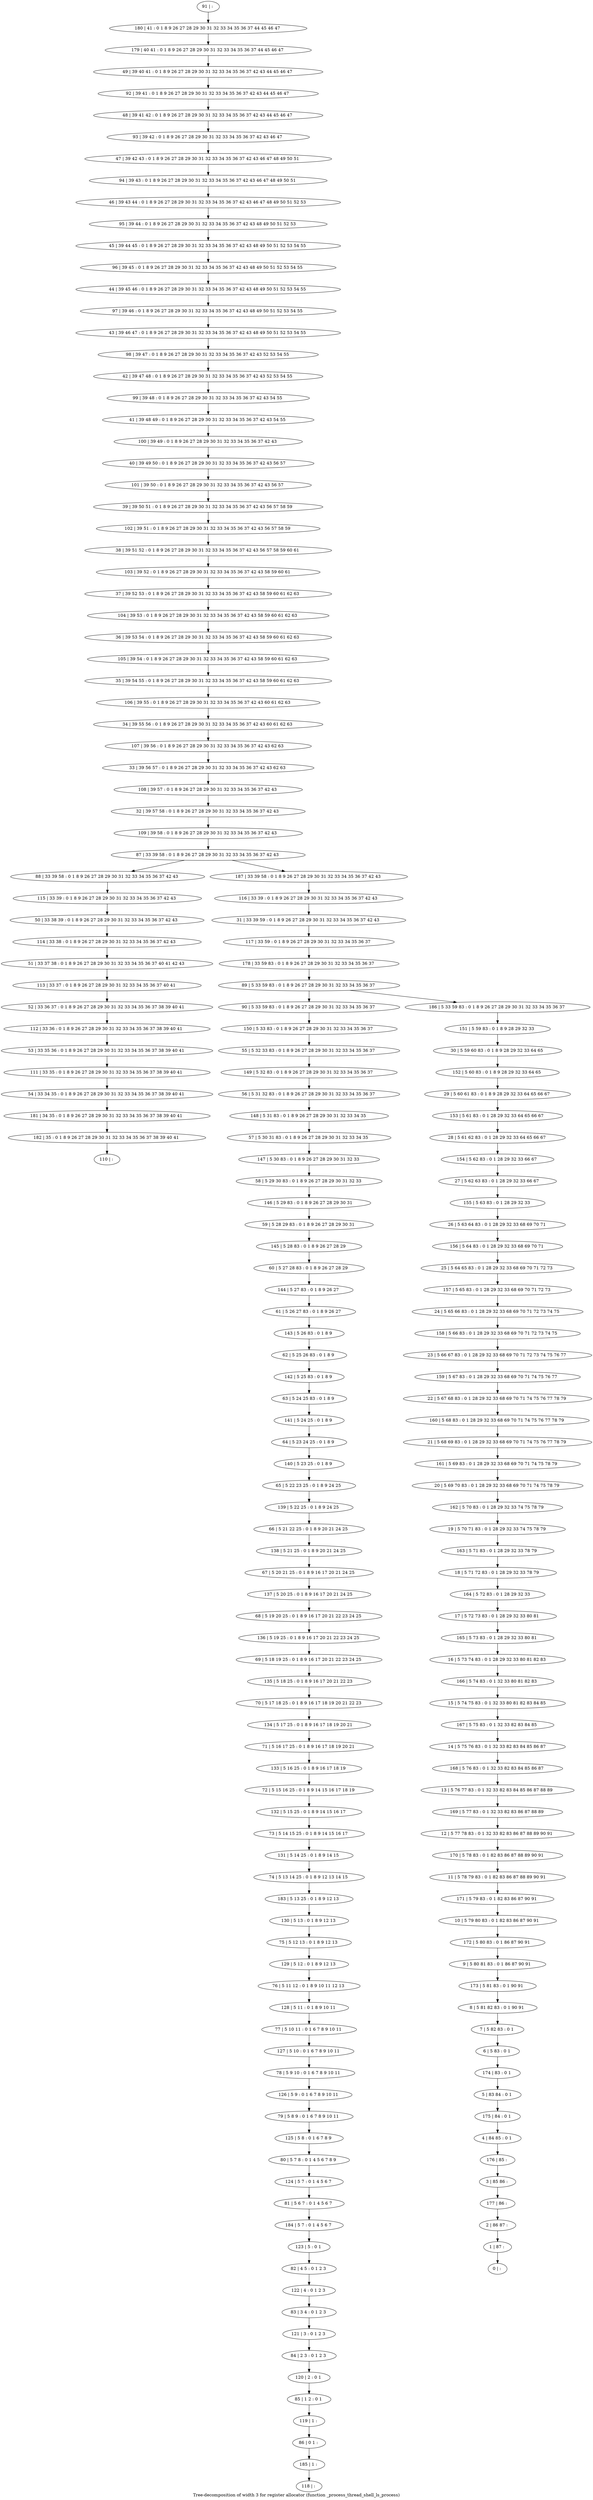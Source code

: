 digraph G {
graph [label="Tree-decomposition of width 3 for register allocator (function _process_thread_shell_ls_process)"]
0[label="0 | : "];
1[label="1 | 87 : "];
2[label="2 | 86 87 : "];
3[label="3 | 85 86 : "];
4[label="4 | 84 85 : 0 1 "];
5[label="5 | 83 84 : 0 1 "];
6[label="6 | 5 83 : 0 1 "];
7[label="7 | 5 82 83 : 0 1 "];
8[label="8 | 5 81 82 83 : 0 1 90 91 "];
9[label="9 | 5 80 81 83 : 0 1 86 87 90 91 "];
10[label="10 | 5 79 80 83 : 0 1 82 83 86 87 90 91 "];
11[label="11 | 5 78 79 83 : 0 1 82 83 86 87 88 89 90 91 "];
12[label="12 | 5 77 78 83 : 0 1 32 33 82 83 86 87 88 89 90 91 "];
13[label="13 | 5 76 77 83 : 0 1 32 33 82 83 84 85 86 87 88 89 "];
14[label="14 | 5 75 76 83 : 0 1 32 33 82 83 84 85 86 87 "];
15[label="15 | 5 74 75 83 : 0 1 32 33 80 81 82 83 84 85 "];
16[label="16 | 5 73 74 83 : 0 1 28 29 32 33 80 81 82 83 "];
17[label="17 | 5 72 73 83 : 0 1 28 29 32 33 80 81 "];
18[label="18 | 5 71 72 83 : 0 1 28 29 32 33 78 79 "];
19[label="19 | 5 70 71 83 : 0 1 28 29 32 33 74 75 78 79 "];
20[label="20 | 5 69 70 83 : 0 1 28 29 32 33 68 69 70 71 74 75 78 79 "];
21[label="21 | 5 68 69 83 : 0 1 28 29 32 33 68 69 70 71 74 75 76 77 78 79 "];
22[label="22 | 5 67 68 83 : 0 1 28 29 32 33 68 69 70 71 74 75 76 77 78 79 "];
23[label="23 | 5 66 67 83 : 0 1 28 29 32 33 68 69 70 71 72 73 74 75 76 77 "];
24[label="24 | 5 65 66 83 : 0 1 28 29 32 33 68 69 70 71 72 73 74 75 "];
25[label="25 | 5 64 65 83 : 0 1 28 29 32 33 68 69 70 71 72 73 "];
26[label="26 | 5 63 64 83 : 0 1 28 29 32 33 68 69 70 71 "];
27[label="27 | 5 62 63 83 : 0 1 28 29 32 33 66 67 "];
28[label="28 | 5 61 62 83 : 0 1 28 29 32 33 64 65 66 67 "];
29[label="29 | 5 60 61 83 : 0 1 8 9 28 29 32 33 64 65 66 67 "];
30[label="30 | 5 59 60 83 : 0 1 8 9 28 29 32 33 64 65 "];
31[label="31 | 33 39 59 : 0 1 8 9 26 27 28 29 30 31 32 33 34 35 36 37 42 43 "];
32[label="32 | 39 57 58 : 0 1 8 9 26 27 28 29 30 31 32 33 34 35 36 37 42 43 "];
33[label="33 | 39 56 57 : 0 1 8 9 26 27 28 29 30 31 32 33 34 35 36 37 42 43 62 63 "];
34[label="34 | 39 55 56 : 0 1 8 9 26 27 28 29 30 31 32 33 34 35 36 37 42 43 60 61 62 63 "];
35[label="35 | 39 54 55 : 0 1 8 9 26 27 28 29 30 31 32 33 34 35 36 37 42 43 58 59 60 61 62 63 "];
36[label="36 | 39 53 54 : 0 1 8 9 26 27 28 29 30 31 32 33 34 35 36 37 42 43 58 59 60 61 62 63 "];
37[label="37 | 39 52 53 : 0 1 8 9 26 27 28 29 30 31 32 33 34 35 36 37 42 43 58 59 60 61 62 63 "];
38[label="38 | 39 51 52 : 0 1 8 9 26 27 28 29 30 31 32 33 34 35 36 37 42 43 56 57 58 59 60 61 "];
39[label="39 | 39 50 51 : 0 1 8 9 26 27 28 29 30 31 32 33 34 35 36 37 42 43 56 57 58 59 "];
40[label="40 | 39 49 50 : 0 1 8 9 26 27 28 29 30 31 32 33 34 35 36 37 42 43 56 57 "];
41[label="41 | 39 48 49 : 0 1 8 9 26 27 28 29 30 31 32 33 34 35 36 37 42 43 54 55 "];
42[label="42 | 39 47 48 : 0 1 8 9 26 27 28 29 30 31 32 33 34 35 36 37 42 43 52 53 54 55 "];
43[label="43 | 39 46 47 : 0 1 8 9 26 27 28 29 30 31 32 33 34 35 36 37 42 43 48 49 50 51 52 53 54 55 "];
44[label="44 | 39 45 46 : 0 1 8 9 26 27 28 29 30 31 32 33 34 35 36 37 42 43 48 49 50 51 52 53 54 55 "];
45[label="45 | 39 44 45 : 0 1 8 9 26 27 28 29 30 31 32 33 34 35 36 37 42 43 48 49 50 51 52 53 54 55 "];
46[label="46 | 39 43 44 : 0 1 8 9 26 27 28 29 30 31 32 33 34 35 36 37 42 43 46 47 48 49 50 51 52 53 "];
47[label="47 | 39 42 43 : 0 1 8 9 26 27 28 29 30 31 32 33 34 35 36 37 42 43 46 47 48 49 50 51 "];
48[label="48 | 39 41 42 : 0 1 8 9 26 27 28 29 30 31 32 33 34 35 36 37 42 43 44 45 46 47 "];
49[label="49 | 39 40 41 : 0 1 8 9 26 27 28 29 30 31 32 33 34 35 36 37 42 43 44 45 46 47 "];
50[label="50 | 33 38 39 : 0 1 8 9 26 27 28 29 30 31 32 33 34 35 36 37 42 43 "];
51[label="51 | 33 37 38 : 0 1 8 9 26 27 28 29 30 31 32 33 34 35 36 37 40 41 42 43 "];
52[label="52 | 33 36 37 : 0 1 8 9 26 27 28 29 30 31 32 33 34 35 36 37 38 39 40 41 "];
53[label="53 | 33 35 36 : 0 1 8 9 26 27 28 29 30 31 32 33 34 35 36 37 38 39 40 41 "];
54[label="54 | 33 34 35 : 0 1 8 9 26 27 28 29 30 31 32 33 34 35 36 37 38 39 40 41 "];
55[label="55 | 5 32 33 83 : 0 1 8 9 26 27 28 29 30 31 32 33 34 35 36 37 "];
56[label="56 | 5 31 32 83 : 0 1 8 9 26 27 28 29 30 31 32 33 34 35 36 37 "];
57[label="57 | 5 30 31 83 : 0 1 8 9 26 27 28 29 30 31 32 33 34 35 "];
58[label="58 | 5 29 30 83 : 0 1 8 9 26 27 28 29 30 31 32 33 "];
59[label="59 | 5 28 29 83 : 0 1 8 9 26 27 28 29 30 31 "];
60[label="60 | 5 27 28 83 : 0 1 8 9 26 27 28 29 "];
61[label="61 | 5 26 27 83 : 0 1 8 9 26 27 "];
62[label="62 | 5 25 26 83 : 0 1 8 9 "];
63[label="63 | 5 24 25 83 : 0 1 8 9 "];
64[label="64 | 5 23 24 25 : 0 1 8 9 "];
65[label="65 | 5 22 23 25 : 0 1 8 9 24 25 "];
66[label="66 | 5 21 22 25 : 0 1 8 9 20 21 24 25 "];
67[label="67 | 5 20 21 25 : 0 1 8 9 16 17 20 21 24 25 "];
68[label="68 | 5 19 20 25 : 0 1 8 9 16 17 20 21 22 23 24 25 "];
69[label="69 | 5 18 19 25 : 0 1 8 9 16 17 20 21 22 23 24 25 "];
70[label="70 | 5 17 18 25 : 0 1 8 9 16 17 18 19 20 21 22 23 "];
71[label="71 | 5 16 17 25 : 0 1 8 9 16 17 18 19 20 21 "];
72[label="72 | 5 15 16 25 : 0 1 8 9 14 15 16 17 18 19 "];
73[label="73 | 5 14 15 25 : 0 1 8 9 14 15 16 17 "];
74[label="74 | 5 13 14 25 : 0 1 8 9 12 13 14 15 "];
75[label="75 | 5 12 13 : 0 1 8 9 12 13 "];
76[label="76 | 5 11 12 : 0 1 8 9 10 11 12 13 "];
77[label="77 | 5 10 11 : 0 1 6 7 8 9 10 11 "];
78[label="78 | 5 9 10 : 0 1 6 7 8 9 10 11 "];
79[label="79 | 5 8 9 : 0 1 6 7 8 9 10 11 "];
80[label="80 | 5 7 8 : 0 1 4 5 6 7 8 9 "];
81[label="81 | 5 6 7 : 0 1 4 5 6 7 "];
82[label="82 | 4 5 : 0 1 2 3 "];
83[label="83 | 3 4 : 0 1 2 3 "];
84[label="84 | 2 3 : 0 1 2 3 "];
85[label="85 | 1 2 : 0 1 "];
86[label="86 | 0 1 : "];
87[label="87 | 33 39 58 : 0 1 8 9 26 27 28 29 30 31 32 33 34 35 36 37 42 43 "];
88[label="88 | 33 39 58 : 0 1 8 9 26 27 28 29 30 31 32 33 34 35 36 37 42 43 "];
89[label="89 | 5 33 59 83 : 0 1 8 9 26 27 28 29 30 31 32 33 34 35 36 37 "];
90[label="90 | 5 33 59 83 : 0 1 8 9 26 27 28 29 30 31 32 33 34 35 36 37 "];
91[label="91 | : "];
92[label="92 | 39 41 : 0 1 8 9 26 27 28 29 30 31 32 33 34 35 36 37 42 43 44 45 46 47 "];
93[label="93 | 39 42 : 0 1 8 9 26 27 28 29 30 31 32 33 34 35 36 37 42 43 46 47 "];
94[label="94 | 39 43 : 0 1 8 9 26 27 28 29 30 31 32 33 34 35 36 37 42 43 46 47 48 49 50 51 "];
95[label="95 | 39 44 : 0 1 8 9 26 27 28 29 30 31 32 33 34 35 36 37 42 43 48 49 50 51 52 53 "];
96[label="96 | 39 45 : 0 1 8 9 26 27 28 29 30 31 32 33 34 35 36 37 42 43 48 49 50 51 52 53 54 55 "];
97[label="97 | 39 46 : 0 1 8 9 26 27 28 29 30 31 32 33 34 35 36 37 42 43 48 49 50 51 52 53 54 55 "];
98[label="98 | 39 47 : 0 1 8 9 26 27 28 29 30 31 32 33 34 35 36 37 42 43 52 53 54 55 "];
99[label="99 | 39 48 : 0 1 8 9 26 27 28 29 30 31 32 33 34 35 36 37 42 43 54 55 "];
100[label="100 | 39 49 : 0 1 8 9 26 27 28 29 30 31 32 33 34 35 36 37 42 43 "];
101[label="101 | 39 50 : 0 1 8 9 26 27 28 29 30 31 32 33 34 35 36 37 42 43 56 57 "];
102[label="102 | 39 51 : 0 1 8 9 26 27 28 29 30 31 32 33 34 35 36 37 42 43 56 57 58 59 "];
103[label="103 | 39 52 : 0 1 8 9 26 27 28 29 30 31 32 33 34 35 36 37 42 43 58 59 60 61 "];
104[label="104 | 39 53 : 0 1 8 9 26 27 28 29 30 31 32 33 34 35 36 37 42 43 58 59 60 61 62 63 "];
105[label="105 | 39 54 : 0 1 8 9 26 27 28 29 30 31 32 33 34 35 36 37 42 43 58 59 60 61 62 63 "];
106[label="106 | 39 55 : 0 1 8 9 26 27 28 29 30 31 32 33 34 35 36 37 42 43 60 61 62 63 "];
107[label="107 | 39 56 : 0 1 8 9 26 27 28 29 30 31 32 33 34 35 36 37 42 43 62 63 "];
108[label="108 | 39 57 : 0 1 8 9 26 27 28 29 30 31 32 33 34 35 36 37 42 43 "];
109[label="109 | 39 58 : 0 1 8 9 26 27 28 29 30 31 32 33 34 35 36 37 42 43 "];
110[label="110 | : "];
111[label="111 | 33 35 : 0 1 8 9 26 27 28 29 30 31 32 33 34 35 36 37 38 39 40 41 "];
112[label="112 | 33 36 : 0 1 8 9 26 27 28 29 30 31 32 33 34 35 36 37 38 39 40 41 "];
113[label="113 | 33 37 : 0 1 8 9 26 27 28 29 30 31 32 33 34 35 36 37 40 41 "];
114[label="114 | 33 38 : 0 1 8 9 26 27 28 29 30 31 32 33 34 35 36 37 42 43 "];
115[label="115 | 33 39 : 0 1 8 9 26 27 28 29 30 31 32 33 34 35 36 37 42 43 "];
116[label="116 | 33 39 : 0 1 8 9 26 27 28 29 30 31 32 33 34 35 36 37 42 43 "];
117[label="117 | 33 59 : 0 1 8 9 26 27 28 29 30 31 32 33 34 35 36 37 "];
118[label="118 | : "];
119[label="119 | 1 : "];
120[label="120 | 2 : 0 1 "];
121[label="121 | 3 : 0 1 2 3 "];
122[label="122 | 4 : 0 1 2 3 "];
123[label="123 | 5 : 0 1 "];
124[label="124 | 5 7 : 0 1 4 5 6 7 "];
125[label="125 | 5 8 : 0 1 6 7 8 9 "];
126[label="126 | 5 9 : 0 1 6 7 8 9 10 11 "];
127[label="127 | 5 10 : 0 1 6 7 8 9 10 11 "];
128[label="128 | 5 11 : 0 1 8 9 10 11 "];
129[label="129 | 5 12 : 0 1 8 9 12 13 "];
130[label="130 | 5 13 : 0 1 8 9 12 13 "];
131[label="131 | 5 14 25 : 0 1 8 9 14 15 "];
132[label="132 | 5 15 25 : 0 1 8 9 14 15 16 17 "];
133[label="133 | 5 16 25 : 0 1 8 9 16 17 18 19 "];
134[label="134 | 5 17 25 : 0 1 8 9 16 17 18 19 20 21 "];
135[label="135 | 5 18 25 : 0 1 8 9 16 17 20 21 22 23 "];
136[label="136 | 5 19 25 : 0 1 8 9 16 17 20 21 22 23 24 25 "];
137[label="137 | 5 20 25 : 0 1 8 9 16 17 20 21 24 25 "];
138[label="138 | 5 21 25 : 0 1 8 9 20 21 24 25 "];
139[label="139 | 5 22 25 : 0 1 8 9 24 25 "];
140[label="140 | 5 23 25 : 0 1 8 9 "];
141[label="141 | 5 24 25 : 0 1 8 9 "];
142[label="142 | 5 25 83 : 0 1 8 9 "];
143[label="143 | 5 26 83 : 0 1 8 9 "];
144[label="144 | 5 27 83 : 0 1 8 9 26 27 "];
145[label="145 | 5 28 83 : 0 1 8 9 26 27 28 29 "];
146[label="146 | 5 29 83 : 0 1 8 9 26 27 28 29 30 31 "];
147[label="147 | 5 30 83 : 0 1 8 9 26 27 28 29 30 31 32 33 "];
148[label="148 | 5 31 83 : 0 1 8 9 26 27 28 29 30 31 32 33 34 35 "];
149[label="149 | 5 32 83 : 0 1 8 9 26 27 28 29 30 31 32 33 34 35 36 37 "];
150[label="150 | 5 33 83 : 0 1 8 9 26 27 28 29 30 31 32 33 34 35 36 37 "];
151[label="151 | 5 59 83 : 0 1 8 9 28 29 32 33 "];
152[label="152 | 5 60 83 : 0 1 8 9 28 29 32 33 64 65 "];
153[label="153 | 5 61 83 : 0 1 28 29 32 33 64 65 66 67 "];
154[label="154 | 5 62 83 : 0 1 28 29 32 33 66 67 "];
155[label="155 | 5 63 83 : 0 1 28 29 32 33 "];
156[label="156 | 5 64 83 : 0 1 28 29 32 33 68 69 70 71 "];
157[label="157 | 5 65 83 : 0 1 28 29 32 33 68 69 70 71 72 73 "];
158[label="158 | 5 66 83 : 0 1 28 29 32 33 68 69 70 71 72 73 74 75 "];
159[label="159 | 5 67 83 : 0 1 28 29 32 33 68 69 70 71 74 75 76 77 "];
160[label="160 | 5 68 83 : 0 1 28 29 32 33 68 69 70 71 74 75 76 77 78 79 "];
161[label="161 | 5 69 83 : 0 1 28 29 32 33 68 69 70 71 74 75 78 79 "];
162[label="162 | 5 70 83 : 0 1 28 29 32 33 74 75 78 79 "];
163[label="163 | 5 71 83 : 0 1 28 29 32 33 78 79 "];
164[label="164 | 5 72 83 : 0 1 28 29 32 33 "];
165[label="165 | 5 73 83 : 0 1 28 29 32 33 80 81 "];
166[label="166 | 5 74 83 : 0 1 32 33 80 81 82 83 "];
167[label="167 | 5 75 83 : 0 1 32 33 82 83 84 85 "];
168[label="168 | 5 76 83 : 0 1 32 33 82 83 84 85 86 87 "];
169[label="169 | 5 77 83 : 0 1 32 33 82 83 86 87 88 89 "];
170[label="170 | 5 78 83 : 0 1 82 83 86 87 88 89 90 91 "];
171[label="171 | 5 79 83 : 0 1 82 83 86 87 90 91 "];
172[label="172 | 5 80 83 : 0 1 86 87 90 91 "];
173[label="173 | 5 81 83 : 0 1 90 91 "];
174[label="174 | 83 : 0 1 "];
175[label="175 | 84 : 0 1 "];
176[label="176 | 85 : "];
177[label="177 | 86 : "];
178[label="178 | 33 59 83 : 0 1 8 9 26 27 28 29 30 31 32 33 34 35 36 37 "];
179[label="179 | 40 41 : 0 1 8 9 26 27 28 29 30 31 32 33 34 35 36 37 44 45 46 47 "];
180[label="180 | 41 : 0 1 8 9 26 27 28 29 30 31 32 33 34 35 36 37 44 45 46 47 "];
181[label="181 | 34 35 : 0 1 8 9 26 27 28 29 30 31 32 33 34 35 36 37 38 39 40 41 "];
182[label="182 | 35 : 0 1 8 9 26 27 28 29 30 31 32 33 34 35 36 37 38 39 40 41 "];
183[label="183 | 5 13 25 : 0 1 8 9 12 13 "];
184[label="184 | 5 7 : 0 1 4 5 6 7 "];
185[label="185 | 1 : "];
186[label="186 | 5 33 59 83 : 0 1 8 9 26 27 28 29 30 31 32 33 34 35 36 37 "];
187[label="187 | 33 39 58 : 0 1 8 9 26 27 28 29 30 31 32 33 34 35 36 37 42 43 "];
111->54 ;
53->111 ;
112->53 ;
52->112 ;
113->52 ;
51->113 ;
114->51 ;
50->114 ;
115->50 ;
88->115 ;
119->86 ;
85->119 ;
120->85 ;
84->120 ;
121->84 ;
83->121 ;
122->83 ;
82->122 ;
123->82 ;
124->81 ;
80->124 ;
125->80 ;
79->125 ;
126->79 ;
78->126 ;
127->78 ;
77->127 ;
128->77 ;
76->128 ;
129->76 ;
75->129 ;
130->75 ;
131->74 ;
73->131 ;
132->73 ;
72->132 ;
133->72 ;
71->133 ;
134->71 ;
70->134 ;
135->70 ;
69->135 ;
136->69 ;
68->136 ;
137->68 ;
67->137 ;
138->67 ;
66->138 ;
139->66 ;
65->139 ;
140->65 ;
64->140 ;
141->64 ;
63->141 ;
142->63 ;
62->142 ;
143->62 ;
61->143 ;
144->61 ;
60->144 ;
145->60 ;
59->145 ;
146->59 ;
58->146 ;
147->58 ;
57->147 ;
148->57 ;
56->148 ;
149->56 ;
55->149 ;
150->55 ;
90->150 ;
54->181 ;
182->110 ;
181->182 ;
183->130 ;
74->183 ;
184->123 ;
81->184 ;
185->118 ;
86->185 ;
91->180 ;
180->179 ;
179->49 ;
49->92 ;
92->48 ;
48->93 ;
93->47 ;
47->94 ;
94->46 ;
46->95 ;
95->45 ;
45->96 ;
96->44 ;
44->97 ;
97->43 ;
43->98 ;
98->42 ;
42->99 ;
99->41 ;
41->100 ;
100->40 ;
40->101 ;
101->39 ;
39->102 ;
102->38 ;
38->103 ;
103->37 ;
37->104 ;
104->36 ;
36->105 ;
105->35 ;
35->106 ;
106->34 ;
34->107 ;
107->33 ;
33->108 ;
108->32 ;
32->109 ;
109->87 ;
116->31 ;
31->117 ;
117->178 ;
178->89 ;
151->30 ;
30->152 ;
152->29 ;
29->153 ;
153->28 ;
28->154 ;
154->27 ;
27->155 ;
155->26 ;
26->156 ;
156->25 ;
25->157 ;
157->24 ;
24->158 ;
158->23 ;
23->159 ;
159->22 ;
22->160 ;
160->21 ;
21->161 ;
161->20 ;
20->162 ;
162->19 ;
19->163 ;
163->18 ;
18->164 ;
164->17 ;
17->165 ;
165->16 ;
16->166 ;
166->15 ;
15->167 ;
167->14 ;
14->168 ;
168->13 ;
13->169 ;
169->12 ;
12->170 ;
170->11 ;
11->171 ;
171->10 ;
10->172 ;
172->9 ;
9->173 ;
173->8 ;
8->7 ;
7->6 ;
6->174 ;
174->5 ;
5->175 ;
175->4 ;
4->176 ;
176->3 ;
3->177 ;
177->2 ;
2->1 ;
1->0 ;
186->151 ;
187->116 ;
89->90 ;
89->186 ;
87->88 ;
87->187 ;
}
